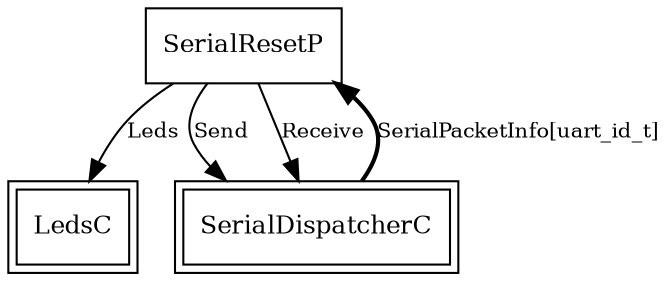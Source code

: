 digraph "tos.platforms.ucmini.SerialResetC" {
  "SerialResetP" [fontsize=12, shape=box, URL="../chtml/tos.platforms.ucmini.SerialResetP.html"];
  "LedsC" [fontsize=12, shape=box,peripheries=2, URL="../chtml/tos.platforms.ucmini.LedsC.html"];
  "SerialResetP" [fontsize=12, shape=box, URL="../chtml/tos.platforms.ucmini.SerialResetP.html"];
  "SerialDispatcherC" [fontsize=12, shape=box,peripheries=2, URL="../chtml/tos.lib.serial.SerialDispatcherC.html"];
  "SerialResetP" [fontsize=12, shape=box, URL="../chtml/tos.platforms.ucmini.SerialResetP.html"];
  "SerialDispatcherC" [fontsize=12, shape=box,peripheries=2, URL="../chtml/tos.lib.serial.SerialDispatcherC.html"];
  "SerialDispatcherC" [fontsize=12, shape=box,peripheries=2, URL="../chtml/tos.lib.serial.SerialDispatcherC.html"];
  "SerialResetP" [fontsize=12, shape=box, URL="../chtml/tos.platforms.ucmini.SerialResetP.html"];
  "SerialResetP" -> "LedsC" [label="Leds", URL="../ihtml/tos.platforms.ucmini.Leds.html", fontsize=10];
  "SerialResetP" -> "SerialDispatcherC" [label="Send", URL="../ihtml/tos.interfaces.Send.html", fontsize=10];
  "SerialResetP" -> "SerialDispatcherC" [label="Receive", URL="../ihtml/tos.interfaces.Receive.html", fontsize=10];
  "SerialDispatcherC" -> "SerialResetP" [label="SerialPacketInfo[uart_id_t]", style=bold, URL="../ihtml/tos.lib.serial.SerialPacketInfo.html", fontsize=10];
}
